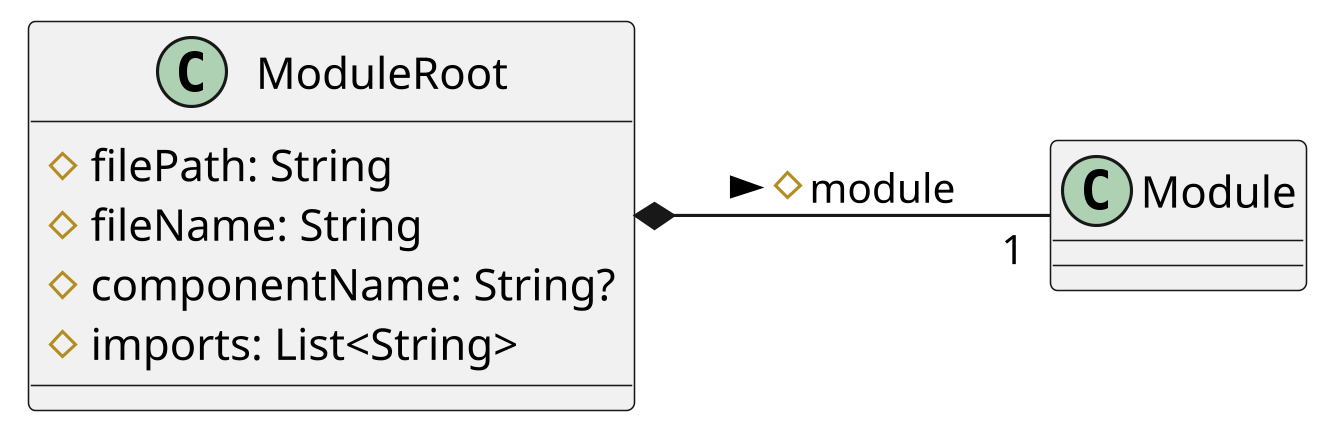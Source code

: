 @startuml
skinparam dpi 300
left to right direction

class ModuleRoot
class Module

ModuleRoot : # filePath: String
ModuleRoot : # fileName: String
ModuleRoot : # componentName: String?
ModuleRoot : # imports: List<String>
ModuleRoot *-- "1" Module : # module >

@enduml